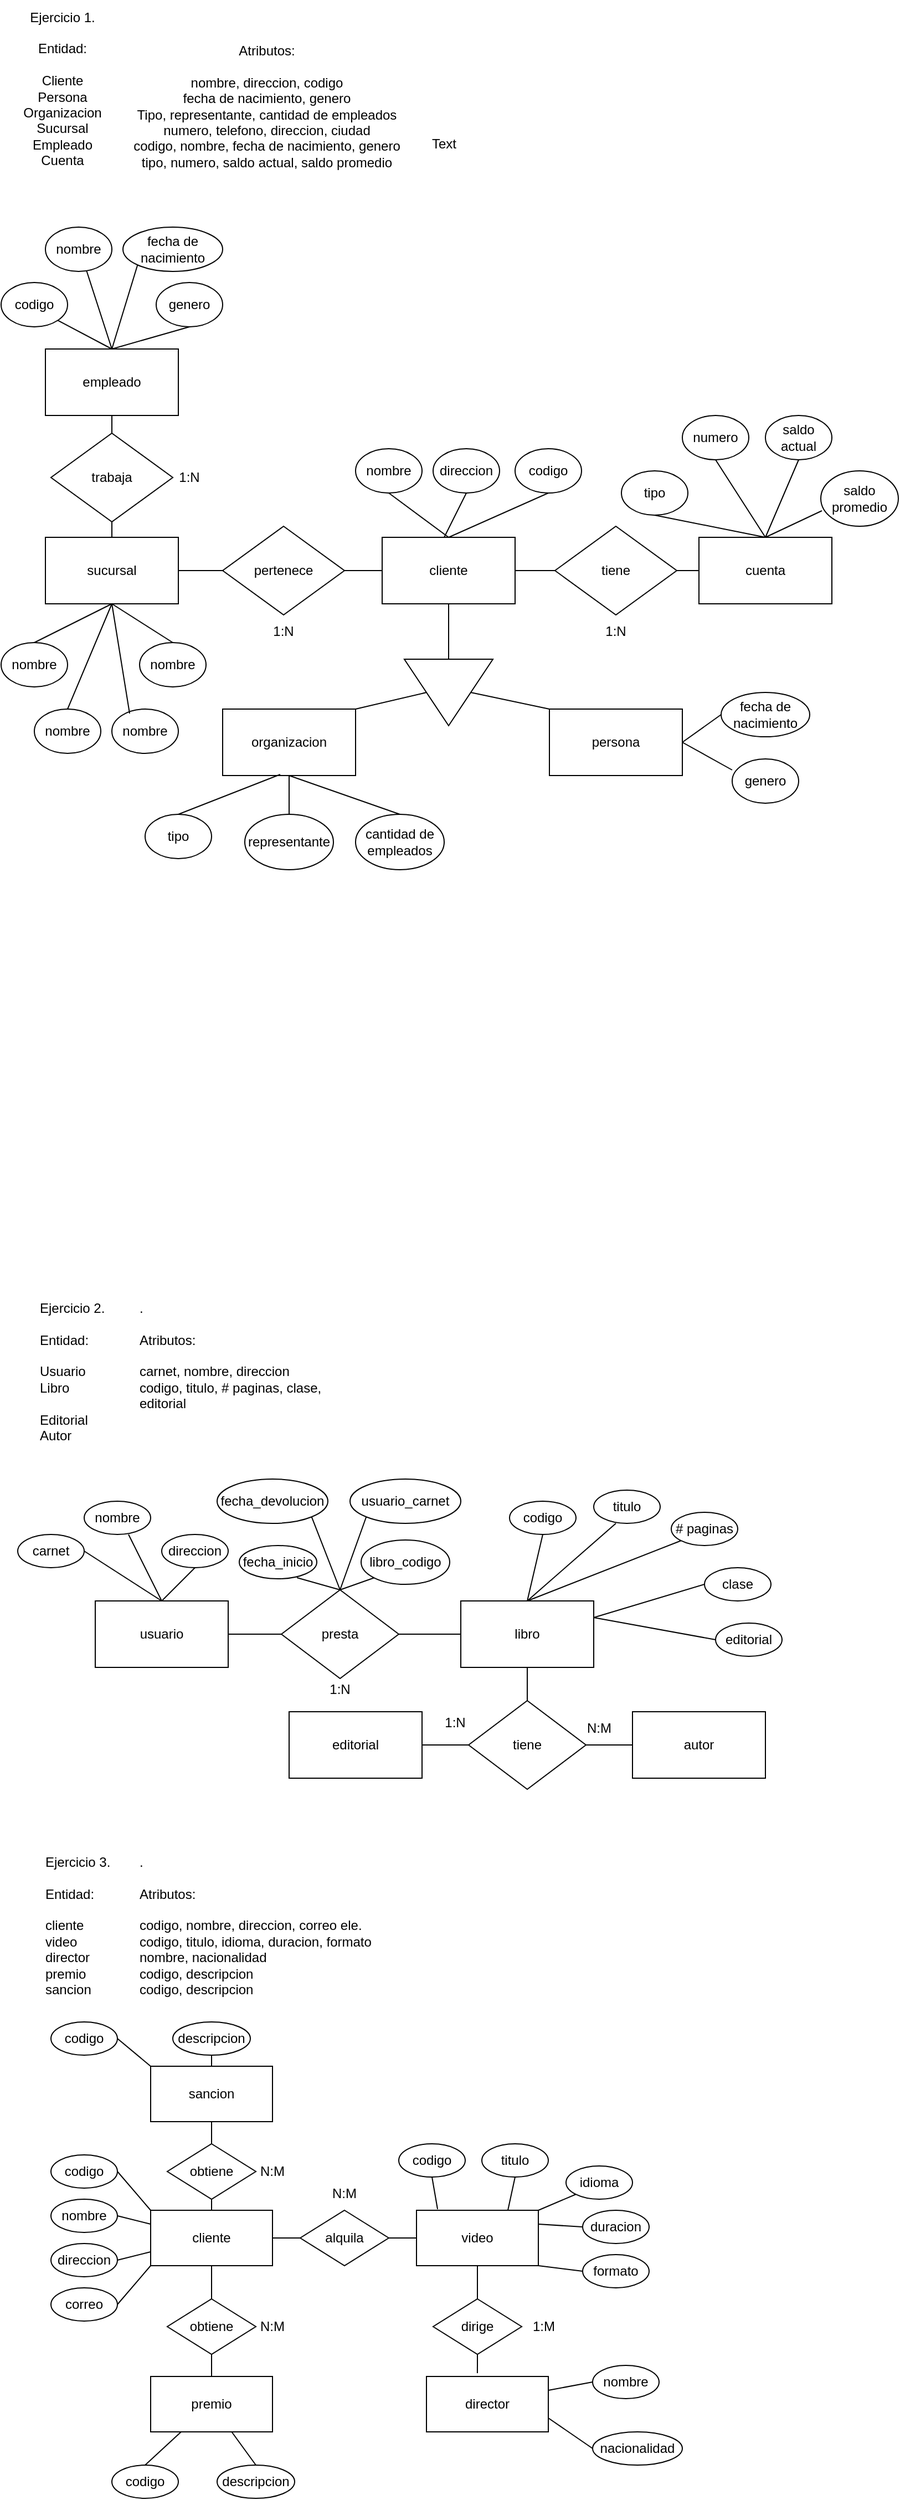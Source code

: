 <mxfile version="21.1.2" type="device">
  <diagram name="Página-1" id="ybtAbWXDy3el6Lk9Hd4u">
    <mxGraphModel dx="1434" dy="834" grid="1" gridSize="10" guides="1" tooltips="1" connect="1" arrows="1" fold="1" page="1" pageScale="1" pageWidth="827" pageHeight="1169" math="0" shadow="0">
      <root>
        <mxCell id="0" />
        <mxCell id="1" parent="0" />
        <mxCell id="0A3lsdpq9jtskfbA3jTb-1" value="Ejercicio 1.&lt;br&gt;&lt;br&gt;Entidad:&lt;br&gt;&lt;br&gt;Cliente&lt;br&gt;Persona&lt;br&gt;Organizacion&lt;br&gt;Sucursal&lt;br&gt;Empleado&lt;br&gt;Cuenta" style="text;html=1;align=center;verticalAlign=middle;resizable=0;points=[];autosize=1;strokeColor=none;fillColor=none;" vertex="1" parent="1">
          <mxGeometry x="20" y="65" width="90" height="160" as="geometry" />
        </mxCell>
        <mxCell id="0A3lsdpq9jtskfbA3jTb-2" value="Atributos:&lt;br&gt;&lt;br&gt;nombre, direccion, codigo&lt;br&gt;fecha de nacimiento, genero&lt;br&gt;Tipo, representante, cantidad de empleados&lt;br&gt;numero, telefono, direccion, ciudad&lt;br&gt;codigo, nombre, fecha de nacimiento, genero&lt;br&gt;tipo, numero, saldo actual, saldo promedio" style="text;html=1;strokeColor=none;fillColor=none;align=center;verticalAlign=middle;whiteSpace=wrap;rounded=0;" vertex="1" parent="1">
          <mxGeometry x="120" y="126" width="260" height="70" as="geometry" />
        </mxCell>
        <mxCell id="0A3lsdpq9jtskfbA3jTb-3" value="cliente" style="rounded=0;whiteSpace=wrap;html=1;" vertex="1" parent="1">
          <mxGeometry x="354" y="550" width="120" height="60" as="geometry" />
        </mxCell>
        <mxCell id="0A3lsdpq9jtskfbA3jTb-4" value="sucursal" style="rounded=0;whiteSpace=wrap;html=1;" vertex="1" parent="1">
          <mxGeometry x="50" y="550" width="120" height="60" as="geometry" />
        </mxCell>
        <mxCell id="0A3lsdpq9jtskfbA3jTb-5" value="cuenta" style="rounded=0;whiteSpace=wrap;html=1;" vertex="1" parent="1">
          <mxGeometry x="640" y="550" width="120" height="60" as="geometry" />
        </mxCell>
        <mxCell id="0A3lsdpq9jtskfbA3jTb-6" value="organizacion" style="rounded=0;whiteSpace=wrap;html=1;" vertex="1" parent="1">
          <mxGeometry x="210" y="705" width="120" height="60" as="geometry" />
        </mxCell>
        <mxCell id="0A3lsdpq9jtskfbA3jTb-7" value="persona" style="rounded=0;whiteSpace=wrap;html=1;" vertex="1" parent="1">
          <mxGeometry x="505" y="705" width="120" height="60" as="geometry" />
        </mxCell>
        <mxCell id="0A3lsdpq9jtskfbA3jTb-8" value="empleado" style="rounded=0;whiteSpace=wrap;html=1;" vertex="1" parent="1">
          <mxGeometry x="50" y="380" width="120" height="60" as="geometry" />
        </mxCell>
        <mxCell id="0A3lsdpq9jtskfbA3jTb-9" value="pertenece" style="rhombus;whiteSpace=wrap;html=1;" vertex="1" parent="1">
          <mxGeometry x="210" y="540" width="110" height="80" as="geometry" />
        </mxCell>
        <mxCell id="0A3lsdpq9jtskfbA3jTb-10" value="tiene" style="rhombus;whiteSpace=wrap;html=1;" vertex="1" parent="1">
          <mxGeometry x="510" y="540" width="110" height="80" as="geometry" />
        </mxCell>
        <mxCell id="0A3lsdpq9jtskfbA3jTb-11" value="trabaja" style="rhombus;whiteSpace=wrap;html=1;" vertex="1" parent="1">
          <mxGeometry x="55" y="456" width="110" height="80" as="geometry" />
        </mxCell>
        <mxCell id="0A3lsdpq9jtskfbA3jTb-13" value="nombre" style="ellipse;whiteSpace=wrap;html=1;" vertex="1" parent="1">
          <mxGeometry x="330" y="470" width="60" height="40" as="geometry" />
        </mxCell>
        <mxCell id="0A3lsdpq9jtskfbA3jTb-14" value="direccion" style="ellipse;whiteSpace=wrap;html=1;" vertex="1" parent="1">
          <mxGeometry x="400" y="470" width="60" height="40" as="geometry" />
        </mxCell>
        <mxCell id="0A3lsdpq9jtskfbA3jTb-15" value="codigo" style="ellipse;whiteSpace=wrap;html=1;" vertex="1" parent="1">
          <mxGeometry x="474" y="470" width="60" height="40" as="geometry" />
        </mxCell>
        <mxCell id="0A3lsdpq9jtskfbA3jTb-17" value="" style="endArrow=none;html=1;rounded=0;exitX=0.5;exitY=0;exitDx=0;exitDy=0;entryX=0.5;entryY=1;entryDx=0;entryDy=0;" edge="1" parent="1" source="0A3lsdpq9jtskfbA3jTb-3" target="0A3lsdpq9jtskfbA3jTb-13">
          <mxGeometry width="50" height="50" relative="1" as="geometry">
            <mxPoint x="390" y="470" as="sourcePoint" />
            <mxPoint x="440" y="420" as="targetPoint" />
          </mxGeometry>
        </mxCell>
        <mxCell id="0A3lsdpq9jtskfbA3jTb-18" value="" style="endArrow=none;html=1;rounded=0;entryX=0.5;entryY=1;entryDx=0;entryDy=0;" edge="1" parent="1" target="0A3lsdpq9jtskfbA3jTb-14">
          <mxGeometry width="50" height="50" relative="1" as="geometry">
            <mxPoint x="410" y="550" as="sourcePoint" />
            <mxPoint x="370" y="520" as="targetPoint" />
          </mxGeometry>
        </mxCell>
        <mxCell id="0A3lsdpq9jtskfbA3jTb-19" value="" style="endArrow=none;html=1;rounded=0;exitX=0.5;exitY=0;exitDx=0;exitDy=0;entryX=0.5;entryY=1;entryDx=0;entryDy=0;" edge="1" parent="1" source="0A3lsdpq9jtskfbA3jTb-3" target="0A3lsdpq9jtskfbA3jTb-15">
          <mxGeometry width="50" height="50" relative="1" as="geometry">
            <mxPoint x="434" y="570" as="sourcePoint" />
            <mxPoint x="380" y="530" as="targetPoint" />
          </mxGeometry>
        </mxCell>
        <mxCell id="0A3lsdpq9jtskfbA3jTb-20" value="fecha de nacimiento" style="ellipse;whiteSpace=wrap;html=1;" vertex="1" parent="1">
          <mxGeometry x="660" y="690" width="80" height="40" as="geometry" />
        </mxCell>
        <mxCell id="0A3lsdpq9jtskfbA3jTb-21" value="genero" style="ellipse;whiteSpace=wrap;html=1;" vertex="1" parent="1">
          <mxGeometry x="670" y="750" width="60" height="40" as="geometry" />
        </mxCell>
        <mxCell id="0A3lsdpq9jtskfbA3jTb-22" value="" style="endArrow=none;html=1;rounded=0;exitX=1;exitY=0.5;exitDx=0;exitDy=0;entryX=0;entryY=0.5;entryDx=0;entryDy=0;" edge="1" parent="1" source="0A3lsdpq9jtskfbA3jTb-7" target="0A3lsdpq9jtskfbA3jTb-20">
          <mxGeometry width="50" height="50" relative="1" as="geometry">
            <mxPoint x="424" y="560" as="sourcePoint" />
            <mxPoint x="514" y="520" as="targetPoint" />
          </mxGeometry>
        </mxCell>
        <mxCell id="0A3lsdpq9jtskfbA3jTb-23" value="" style="endArrow=none;html=1;rounded=0;exitX=0;exitY=0.25;exitDx=0;exitDy=0;entryX=1;entryY=0.5;entryDx=0;entryDy=0;exitPerimeter=0;" edge="1" parent="1" source="0A3lsdpq9jtskfbA3jTb-21" target="0A3lsdpq9jtskfbA3jTb-7">
          <mxGeometry width="50" height="50" relative="1" as="geometry">
            <mxPoint x="434" y="570" as="sourcePoint" />
            <mxPoint x="524" y="530" as="targetPoint" />
          </mxGeometry>
        </mxCell>
        <mxCell id="0A3lsdpq9jtskfbA3jTb-24" value="tipo" style="ellipse;whiteSpace=wrap;html=1;" vertex="1" parent="1">
          <mxGeometry x="140" y="800" width="60" height="40" as="geometry" />
        </mxCell>
        <mxCell id="0A3lsdpq9jtskfbA3jTb-25" value="cantidad de empleados" style="ellipse;whiteSpace=wrap;html=1;" vertex="1" parent="1">
          <mxGeometry x="330" y="800" width="80" height="50" as="geometry" />
        </mxCell>
        <mxCell id="0A3lsdpq9jtskfbA3jTb-26" value="representante" style="ellipse;whiteSpace=wrap;html=1;" vertex="1" parent="1">
          <mxGeometry x="230" y="800" width="80" height="50" as="geometry" />
        </mxCell>
        <mxCell id="0A3lsdpq9jtskfbA3jTb-27" value="" style="endArrow=none;html=1;rounded=0;exitX=0.433;exitY=0.983;exitDx=0;exitDy=0;entryX=0.5;entryY=0;entryDx=0;entryDy=0;exitPerimeter=0;" edge="1" parent="1" source="0A3lsdpq9jtskfbA3jTb-6" target="0A3lsdpq9jtskfbA3jTb-24">
          <mxGeometry width="50" height="50" relative="1" as="geometry">
            <mxPoint x="424" y="560" as="sourcePoint" />
            <mxPoint x="370" y="520" as="targetPoint" />
          </mxGeometry>
        </mxCell>
        <mxCell id="0A3lsdpq9jtskfbA3jTb-28" value="" style="endArrow=none;html=1;rounded=0;exitX=0.5;exitY=1;exitDx=0;exitDy=0;entryX=0.5;entryY=0;entryDx=0;entryDy=0;" edge="1" parent="1" source="0A3lsdpq9jtskfbA3jTb-6" target="0A3lsdpq9jtskfbA3jTb-26">
          <mxGeometry width="50" height="50" relative="1" as="geometry">
            <mxPoint x="434" y="570" as="sourcePoint" />
            <mxPoint x="380" y="530" as="targetPoint" />
          </mxGeometry>
        </mxCell>
        <mxCell id="0A3lsdpq9jtskfbA3jTb-29" value="" style="endArrow=none;html=1;rounded=0;exitX=0.5;exitY=0;exitDx=0;exitDy=0;entryX=0.5;entryY=1;entryDx=0;entryDy=0;" edge="1" parent="1" source="0A3lsdpq9jtskfbA3jTb-25" target="0A3lsdpq9jtskfbA3jTb-6">
          <mxGeometry width="50" height="50" relative="1" as="geometry">
            <mxPoint x="444" y="580" as="sourcePoint" />
            <mxPoint x="390" y="540" as="targetPoint" />
          </mxGeometry>
        </mxCell>
        <mxCell id="0A3lsdpq9jtskfbA3jTb-30" value="numero" style="ellipse;whiteSpace=wrap;html=1;" vertex="1" parent="1">
          <mxGeometry x="625" y="440" width="60" height="40" as="geometry" />
        </mxCell>
        <mxCell id="0A3lsdpq9jtskfbA3jTb-31" value="tipo" style="ellipse;whiteSpace=wrap;html=1;" vertex="1" parent="1">
          <mxGeometry x="570" y="490" width="60" height="40" as="geometry" />
        </mxCell>
        <mxCell id="0A3lsdpq9jtskfbA3jTb-32" value="saldo actual" style="ellipse;whiteSpace=wrap;html=1;" vertex="1" parent="1">
          <mxGeometry x="700" y="440" width="60" height="40" as="geometry" />
        </mxCell>
        <mxCell id="0A3lsdpq9jtskfbA3jTb-33" value="saldo promedio" style="ellipse;whiteSpace=wrap;html=1;" vertex="1" parent="1">
          <mxGeometry x="750" y="490" width="70" height="50" as="geometry" />
        </mxCell>
        <mxCell id="0A3lsdpq9jtskfbA3jTb-34" value="" style="endArrow=none;html=1;rounded=0;exitX=0.5;exitY=0;exitDx=0;exitDy=0;entryX=0.5;entryY=1;entryDx=0;entryDy=0;" edge="1" parent="1" source="0A3lsdpq9jtskfbA3jTb-5" target="0A3lsdpq9jtskfbA3jTb-31">
          <mxGeometry width="50" height="50" relative="1" as="geometry">
            <mxPoint x="424" y="560" as="sourcePoint" />
            <mxPoint x="514" y="520" as="targetPoint" />
          </mxGeometry>
        </mxCell>
        <mxCell id="0A3lsdpq9jtskfbA3jTb-35" value="" style="endArrow=none;html=1;rounded=0;entryX=0.5;entryY=1;entryDx=0;entryDy=0;" edge="1" parent="1" target="0A3lsdpq9jtskfbA3jTb-30">
          <mxGeometry width="50" height="50" relative="1" as="geometry">
            <mxPoint x="700" y="550" as="sourcePoint" />
            <mxPoint x="524" y="530" as="targetPoint" />
          </mxGeometry>
        </mxCell>
        <mxCell id="0A3lsdpq9jtskfbA3jTb-36" value="" style="endArrow=none;html=1;rounded=0;exitX=0.5;exitY=0;exitDx=0;exitDy=0;entryX=0.5;entryY=1;entryDx=0;entryDy=0;" edge="1" parent="1" source="0A3lsdpq9jtskfbA3jTb-5" target="0A3lsdpq9jtskfbA3jTb-32">
          <mxGeometry width="50" height="50" relative="1" as="geometry">
            <mxPoint x="444" y="580" as="sourcePoint" />
            <mxPoint x="534" y="540" as="targetPoint" />
          </mxGeometry>
        </mxCell>
        <mxCell id="0A3lsdpq9jtskfbA3jTb-37" value="" style="endArrow=none;html=1;rounded=0;exitX=0.5;exitY=0;exitDx=0;exitDy=0;entryX=0.014;entryY=0.72;entryDx=0;entryDy=0;entryPerimeter=0;" edge="1" parent="1" source="0A3lsdpq9jtskfbA3jTb-5" target="0A3lsdpq9jtskfbA3jTb-33">
          <mxGeometry width="50" height="50" relative="1" as="geometry">
            <mxPoint x="454" y="590" as="sourcePoint" />
            <mxPoint x="544" y="550" as="targetPoint" />
          </mxGeometry>
        </mxCell>
        <mxCell id="0A3lsdpq9jtskfbA3jTb-38" value="" style="endArrow=none;html=1;rounded=0;exitX=0.5;exitY=0;exitDx=0;exitDy=0;entryX=1;entryY=1;entryDx=0;entryDy=0;" edge="1" parent="1" source="0A3lsdpq9jtskfbA3jTb-8" target="0A3lsdpq9jtskfbA3jTb-46">
          <mxGeometry width="50" height="50" relative="1" as="geometry">
            <mxPoint x="464" y="600" as="sourcePoint" />
            <mxPoint x="554" y="560" as="targetPoint" />
          </mxGeometry>
        </mxCell>
        <mxCell id="0A3lsdpq9jtskfbA3jTb-39" value="" style="endArrow=none;html=1;rounded=0;exitX=0.5;exitY=0;exitDx=0;exitDy=0;entryX=0.617;entryY=0.975;entryDx=0;entryDy=0;entryPerimeter=0;" edge="1" parent="1" source="0A3lsdpq9jtskfbA3jTb-8" target="0A3lsdpq9jtskfbA3jTb-44">
          <mxGeometry width="50" height="50" relative="1" as="geometry">
            <mxPoint x="474" y="610" as="sourcePoint" />
            <mxPoint x="564" y="570" as="targetPoint" />
          </mxGeometry>
        </mxCell>
        <mxCell id="0A3lsdpq9jtskfbA3jTb-40" value="" style="endArrow=none;html=1;rounded=0;exitX=0.5;exitY=0;exitDx=0;exitDy=0;entryX=0;entryY=1;entryDx=0;entryDy=0;" edge="1" parent="1" source="0A3lsdpq9jtskfbA3jTb-8" target="0A3lsdpq9jtskfbA3jTb-43">
          <mxGeometry width="50" height="50" relative="1" as="geometry">
            <mxPoint x="484" y="620" as="sourcePoint" />
            <mxPoint x="574" y="580" as="targetPoint" />
          </mxGeometry>
        </mxCell>
        <mxCell id="0A3lsdpq9jtskfbA3jTb-41" value="" style="endArrow=none;html=1;rounded=0;exitX=0.5;exitY=0;exitDx=0;exitDy=0;entryX=0.5;entryY=1;entryDx=0;entryDy=0;" edge="1" parent="1" source="0A3lsdpq9jtskfbA3jTb-8" target="0A3lsdpq9jtskfbA3jTb-45">
          <mxGeometry width="50" height="50" relative="1" as="geometry">
            <mxPoint x="494" y="630" as="sourcePoint" />
            <mxPoint x="584" y="590" as="targetPoint" />
          </mxGeometry>
        </mxCell>
        <mxCell id="0A3lsdpq9jtskfbA3jTb-43" value="fecha de nacimiento" style="ellipse;whiteSpace=wrap;html=1;" vertex="1" parent="1">
          <mxGeometry x="120" y="270" width="90" height="40" as="geometry" />
        </mxCell>
        <mxCell id="0A3lsdpq9jtskfbA3jTb-44" value="nombre" style="ellipse;whiteSpace=wrap;html=1;" vertex="1" parent="1">
          <mxGeometry x="50" y="270" width="60" height="40" as="geometry" />
        </mxCell>
        <mxCell id="0A3lsdpq9jtskfbA3jTb-45" value="genero" style="ellipse;whiteSpace=wrap;html=1;" vertex="1" parent="1">
          <mxGeometry x="150" y="320" width="60" height="40" as="geometry" />
        </mxCell>
        <mxCell id="0A3lsdpq9jtskfbA3jTb-46" value="codigo" style="ellipse;whiteSpace=wrap;html=1;" vertex="1" parent="1">
          <mxGeometry x="10" y="320" width="60" height="40" as="geometry" />
        </mxCell>
        <mxCell id="0A3lsdpq9jtskfbA3jTb-47" value="nombre" style="ellipse;whiteSpace=wrap;html=1;" vertex="1" parent="1">
          <mxGeometry x="110" y="705" width="60" height="40" as="geometry" />
        </mxCell>
        <mxCell id="0A3lsdpq9jtskfbA3jTb-48" value="nombre" style="ellipse;whiteSpace=wrap;html=1;" vertex="1" parent="1">
          <mxGeometry x="40" y="705" width="60" height="40" as="geometry" />
        </mxCell>
        <mxCell id="0A3lsdpq9jtskfbA3jTb-49" value="nombre" style="ellipse;whiteSpace=wrap;html=1;" vertex="1" parent="1">
          <mxGeometry x="135" y="645" width="60" height="40" as="geometry" />
        </mxCell>
        <mxCell id="0A3lsdpq9jtskfbA3jTb-50" value="nombre" style="ellipse;whiteSpace=wrap;html=1;" vertex="1" parent="1">
          <mxGeometry x="10" y="645" width="60" height="40" as="geometry" />
        </mxCell>
        <mxCell id="0A3lsdpq9jtskfbA3jTb-51" value="" style="endArrow=none;html=1;rounded=0;exitX=0.5;exitY=1;exitDx=0;exitDy=0;entryX=0.5;entryY=0;entryDx=0;entryDy=0;" edge="1" parent="1" source="0A3lsdpq9jtskfbA3jTb-8" target="0A3lsdpq9jtskfbA3jTb-11">
          <mxGeometry width="50" height="50" relative="1" as="geometry">
            <mxPoint x="424" y="560" as="sourcePoint" />
            <mxPoint x="370" y="520" as="targetPoint" />
          </mxGeometry>
        </mxCell>
        <mxCell id="0A3lsdpq9jtskfbA3jTb-52" value="" style="endArrow=none;html=1;rounded=0;exitX=0.5;exitY=0;exitDx=0;exitDy=0;entryX=0.5;entryY=1;entryDx=0;entryDy=0;" edge="1" parent="1" source="0A3lsdpq9jtskfbA3jTb-4" target="0A3lsdpq9jtskfbA3jTb-11">
          <mxGeometry width="50" height="50" relative="1" as="geometry">
            <mxPoint x="434" y="570" as="sourcePoint" />
            <mxPoint x="380" y="530" as="targetPoint" />
          </mxGeometry>
        </mxCell>
        <mxCell id="0A3lsdpq9jtskfbA3jTb-53" value="" style="endArrow=none;html=1;rounded=0;exitX=0;exitY=0.5;exitDx=0;exitDy=0;entryX=1;entryY=0.5;entryDx=0;entryDy=0;" edge="1" parent="1" source="0A3lsdpq9jtskfbA3jTb-9" target="0A3lsdpq9jtskfbA3jTb-4">
          <mxGeometry width="50" height="50" relative="1" as="geometry">
            <mxPoint x="444" y="580" as="sourcePoint" />
            <mxPoint x="390" y="540" as="targetPoint" />
          </mxGeometry>
        </mxCell>
        <mxCell id="0A3lsdpq9jtskfbA3jTb-54" value="" style="endArrow=none;html=1;rounded=0;exitX=0;exitY=0.5;exitDx=0;exitDy=0;entryX=1;entryY=0.5;entryDx=0;entryDy=0;" edge="1" parent="1" source="0A3lsdpq9jtskfbA3jTb-3" target="0A3lsdpq9jtskfbA3jTb-9">
          <mxGeometry width="50" height="50" relative="1" as="geometry">
            <mxPoint x="454" y="590" as="sourcePoint" />
            <mxPoint x="400" y="550" as="targetPoint" />
          </mxGeometry>
        </mxCell>
        <mxCell id="0A3lsdpq9jtskfbA3jTb-55" value="" style="endArrow=none;html=1;rounded=0;exitX=0;exitY=0.5;exitDx=0;exitDy=0;entryX=1;entryY=0.5;entryDx=0;entryDy=0;" edge="1" parent="1" source="0A3lsdpq9jtskfbA3jTb-10" target="0A3lsdpq9jtskfbA3jTb-3">
          <mxGeometry width="50" height="50" relative="1" as="geometry">
            <mxPoint x="464" y="600" as="sourcePoint" />
            <mxPoint x="410" y="560" as="targetPoint" />
          </mxGeometry>
        </mxCell>
        <mxCell id="0A3lsdpq9jtskfbA3jTb-56" value="" style="endArrow=none;html=1;rounded=0;exitX=1;exitY=0.5;exitDx=0;exitDy=0;entryX=0;entryY=0.5;entryDx=0;entryDy=0;" edge="1" parent="1" source="0A3lsdpq9jtskfbA3jTb-10" target="0A3lsdpq9jtskfbA3jTb-5">
          <mxGeometry width="50" height="50" relative="1" as="geometry">
            <mxPoint x="474" y="610" as="sourcePoint" />
            <mxPoint x="420" y="570" as="targetPoint" />
          </mxGeometry>
        </mxCell>
        <mxCell id="0A3lsdpq9jtskfbA3jTb-57" value="" style="endArrow=none;html=1;rounded=0;exitX=0.5;exitY=1;exitDx=0;exitDy=0;entryX=0.5;entryY=0;entryDx=0;entryDy=0;" edge="1" parent="1" source="0A3lsdpq9jtskfbA3jTb-4" target="0A3lsdpq9jtskfbA3jTb-50">
          <mxGeometry width="50" height="50" relative="1" as="geometry">
            <mxPoint x="484" y="620" as="sourcePoint" />
            <mxPoint x="430" y="580" as="targetPoint" />
          </mxGeometry>
        </mxCell>
        <mxCell id="0A3lsdpq9jtskfbA3jTb-58" value="" style="endArrow=none;html=1;rounded=0;exitX=0.5;exitY=0;exitDx=0;exitDy=0;entryX=0.5;entryY=1;entryDx=0;entryDy=0;" edge="1" parent="1" source="0A3lsdpq9jtskfbA3jTb-48" target="0A3lsdpq9jtskfbA3jTb-4">
          <mxGeometry width="50" height="50" relative="1" as="geometry">
            <mxPoint x="494" y="630" as="sourcePoint" />
            <mxPoint x="440" y="590" as="targetPoint" />
          </mxGeometry>
        </mxCell>
        <mxCell id="0A3lsdpq9jtskfbA3jTb-59" value="" style="endArrow=none;html=1;rounded=0;exitX=0.267;exitY=0.1;exitDx=0;exitDy=0;entryX=0.5;entryY=1;entryDx=0;entryDy=0;exitPerimeter=0;" edge="1" parent="1" source="0A3lsdpq9jtskfbA3jTb-47" target="0A3lsdpq9jtskfbA3jTb-4">
          <mxGeometry width="50" height="50" relative="1" as="geometry">
            <mxPoint x="504" y="640" as="sourcePoint" />
            <mxPoint x="450" y="600" as="targetPoint" />
          </mxGeometry>
        </mxCell>
        <mxCell id="0A3lsdpq9jtskfbA3jTb-60" value="" style="endArrow=none;html=1;rounded=0;exitX=0.5;exitY=0;exitDx=0;exitDy=0;" edge="1" parent="1" source="0A3lsdpq9jtskfbA3jTb-49">
          <mxGeometry width="50" height="50" relative="1" as="geometry">
            <mxPoint x="514" y="650" as="sourcePoint" />
            <mxPoint x="110" y="610" as="targetPoint" />
          </mxGeometry>
        </mxCell>
        <mxCell id="0A3lsdpq9jtskfbA3jTb-62" value="" style="triangle;whiteSpace=wrap;html=1;direction=south;" vertex="1" parent="1">
          <mxGeometry x="374" y="660" width="80" height="60" as="geometry" />
        </mxCell>
        <mxCell id="0A3lsdpq9jtskfbA3jTb-63" value="" style="endArrow=none;html=1;rounded=0;exitX=0;exitY=0.5;exitDx=0;exitDy=0;entryX=0.5;entryY=1;entryDx=0;entryDy=0;" edge="1" parent="1" source="0A3lsdpq9jtskfbA3jTb-62" target="0A3lsdpq9jtskfbA3jTb-3">
          <mxGeometry width="50" height="50" relative="1" as="geometry">
            <mxPoint x="424" y="560" as="sourcePoint" />
            <mxPoint x="370" y="520" as="targetPoint" />
          </mxGeometry>
        </mxCell>
        <mxCell id="0A3lsdpq9jtskfbA3jTb-64" value="" style="endArrow=none;html=1;rounded=0;exitX=0.5;exitY=1;exitDx=0;exitDy=0;entryX=1;entryY=0;entryDx=0;entryDy=0;" edge="1" parent="1" source="0A3lsdpq9jtskfbA3jTb-62" target="0A3lsdpq9jtskfbA3jTb-6">
          <mxGeometry width="50" height="50" relative="1" as="geometry">
            <mxPoint x="434" y="570" as="sourcePoint" />
            <mxPoint x="380" y="530" as="targetPoint" />
          </mxGeometry>
        </mxCell>
        <mxCell id="0A3lsdpq9jtskfbA3jTb-65" value="" style="endArrow=none;html=1;rounded=0;exitX=0;exitY=0;exitDx=0;exitDy=0;entryX=0.5;entryY=0;entryDx=0;entryDy=0;" edge="1" parent="1" source="0A3lsdpq9jtskfbA3jTb-7" target="0A3lsdpq9jtskfbA3jTb-62">
          <mxGeometry width="50" height="50" relative="1" as="geometry">
            <mxPoint x="444" y="580" as="sourcePoint" />
            <mxPoint x="390" y="540" as="targetPoint" />
          </mxGeometry>
        </mxCell>
        <mxCell id="0A3lsdpq9jtskfbA3jTb-67" value="1:N" style="text;html=1;strokeColor=none;fillColor=none;align=center;verticalAlign=middle;whiteSpace=wrap;rounded=0;" vertex="1" parent="1">
          <mxGeometry x="535" y="620" width="60" height="30" as="geometry" />
        </mxCell>
        <mxCell id="0A3lsdpq9jtskfbA3jTb-69" value="1:N" style="text;html=1;strokeColor=none;fillColor=none;align=center;verticalAlign=middle;whiteSpace=wrap;rounded=0;" vertex="1" parent="1">
          <mxGeometry x="235" y="620" width="60" height="30" as="geometry" />
        </mxCell>
        <mxCell id="0A3lsdpq9jtskfbA3jTb-70" value="1:N" style="text;html=1;strokeColor=none;fillColor=none;align=center;verticalAlign=middle;whiteSpace=wrap;rounded=0;" vertex="1" parent="1">
          <mxGeometry x="150" y="481" width="60" height="30" as="geometry" />
        </mxCell>
        <mxCell id="0A3lsdpq9jtskfbA3jTb-71" value="Text" style="text;html=1;strokeColor=none;fillColor=none;align=center;verticalAlign=middle;whiteSpace=wrap;rounded=0;" vertex="1" parent="1">
          <mxGeometry x="380" y="180" width="60" height="30" as="geometry" />
        </mxCell>
        <mxCell id="0A3lsdpq9jtskfbA3jTb-72" value="&lt;br&gt;&lt;br&gt;Ejercicio 2.&lt;br&gt;&lt;br&gt;Entidad:&lt;br&gt;&lt;br&gt;Usuario&lt;br&gt;Libro&lt;br&gt;&lt;br&gt;Editorial&lt;br&gt;Autor" style="text;html=1;strokeColor=none;fillColor=none;spacing=5;spacingTop=-20;whiteSpace=wrap;overflow=hidden;rounded=0;" vertex="1" parent="1">
          <mxGeometry x="40" y="1220" width="190" height="160" as="geometry" />
        </mxCell>
        <mxCell id="0A3lsdpq9jtskfbA3jTb-73" value="&lt;br&gt;&lt;br&gt;.&lt;br&gt;&lt;br&gt;Atributos:&lt;br&gt;&lt;br&gt;carnet, nombre, direccion&lt;br&gt;codigo, titulo, # paginas, clase, editorial" style="text;html=1;strokeColor=none;fillColor=none;spacing=5;spacingTop=-20;whiteSpace=wrap;overflow=hidden;rounded=0;" vertex="1" parent="1">
          <mxGeometry x="130" y="1220" width="190" height="120" as="geometry" />
        </mxCell>
        <mxCell id="0A3lsdpq9jtskfbA3jTb-74" value="usuario" style="rounded=0;whiteSpace=wrap;html=1;" vertex="1" parent="1">
          <mxGeometry x="95" y="1510" width="120" height="60" as="geometry" />
        </mxCell>
        <mxCell id="0A3lsdpq9jtskfbA3jTb-75" value="libro" style="rounded=0;whiteSpace=wrap;html=1;" vertex="1" parent="1">
          <mxGeometry x="425" y="1510" width="120" height="60" as="geometry" />
        </mxCell>
        <mxCell id="0A3lsdpq9jtskfbA3jTb-76" value="presta" style="rhombus;whiteSpace=wrap;html=1;" vertex="1" parent="1">
          <mxGeometry x="263" y="1500" width="106" height="80" as="geometry" />
        </mxCell>
        <mxCell id="0A3lsdpq9jtskfbA3jTb-77" value="carnet" style="ellipse;whiteSpace=wrap;html=1;" vertex="1" parent="1">
          <mxGeometry x="25" y="1450" width="60" height="30" as="geometry" />
        </mxCell>
        <mxCell id="0A3lsdpq9jtskfbA3jTb-78" value="nombre" style="ellipse;whiteSpace=wrap;html=1;" vertex="1" parent="1">
          <mxGeometry x="85" y="1420" width="60" height="30" as="geometry" />
        </mxCell>
        <mxCell id="0A3lsdpq9jtskfbA3jTb-79" value="direccion" style="ellipse;whiteSpace=wrap;html=1;" vertex="1" parent="1">
          <mxGeometry x="155" y="1450" width="60" height="30" as="geometry" />
        </mxCell>
        <mxCell id="0A3lsdpq9jtskfbA3jTb-80" value="codigo" style="ellipse;whiteSpace=wrap;html=1;" vertex="1" parent="1">
          <mxGeometry x="469" y="1420" width="60" height="30" as="geometry" />
        </mxCell>
        <mxCell id="0A3lsdpq9jtskfbA3jTb-81" value="editorial" style="ellipse;whiteSpace=wrap;html=1;" vertex="1" parent="1">
          <mxGeometry x="655" y="1530" width="60" height="30" as="geometry" />
        </mxCell>
        <mxCell id="0A3lsdpq9jtskfbA3jTb-82" value="clase" style="ellipse;whiteSpace=wrap;html=1;" vertex="1" parent="1">
          <mxGeometry x="645" y="1480" width="60" height="30" as="geometry" />
        </mxCell>
        <mxCell id="0A3lsdpq9jtskfbA3jTb-83" value="# paginas" style="ellipse;whiteSpace=wrap;html=1;" vertex="1" parent="1">
          <mxGeometry x="615" y="1430" width="60" height="30" as="geometry" />
        </mxCell>
        <mxCell id="0A3lsdpq9jtskfbA3jTb-84" value="titulo" style="ellipse;whiteSpace=wrap;html=1;" vertex="1" parent="1">
          <mxGeometry x="545" y="1410" width="60" height="30" as="geometry" />
        </mxCell>
        <mxCell id="0A3lsdpq9jtskfbA3jTb-85" value="" style="endArrow=none;html=1;rounded=0;exitX=0.5;exitY=0;exitDx=0;exitDy=0;entryX=1;entryY=0.5;entryDx=0;entryDy=0;" edge="1" parent="1" source="0A3lsdpq9jtskfbA3jTb-74" target="0A3lsdpq9jtskfbA3jTb-77">
          <mxGeometry width="50" height="50" relative="1" as="geometry">
            <mxPoint x="385" y="1440" as="sourcePoint" />
            <mxPoint x="435" y="1390" as="targetPoint" />
          </mxGeometry>
        </mxCell>
        <mxCell id="0A3lsdpq9jtskfbA3jTb-87" value="" style="endArrow=none;html=1;rounded=0;entryX=0.667;entryY=1;entryDx=0;entryDy=0;entryPerimeter=0;" edge="1" parent="1" target="0A3lsdpq9jtskfbA3jTb-78">
          <mxGeometry width="50" height="50" relative="1" as="geometry">
            <mxPoint x="155" y="1510" as="sourcePoint" />
            <mxPoint x="95" y="1475" as="targetPoint" />
          </mxGeometry>
        </mxCell>
        <mxCell id="0A3lsdpq9jtskfbA3jTb-88" value="" style="endArrow=none;html=1;rounded=0;exitX=0.5;exitY=0;exitDx=0;exitDy=0;entryX=0.5;entryY=1;entryDx=0;entryDy=0;" edge="1" parent="1" source="0A3lsdpq9jtskfbA3jTb-74" target="0A3lsdpq9jtskfbA3jTb-79">
          <mxGeometry width="50" height="50" relative="1" as="geometry">
            <mxPoint x="175" y="1530" as="sourcePoint" />
            <mxPoint x="105" y="1485" as="targetPoint" />
          </mxGeometry>
        </mxCell>
        <mxCell id="0A3lsdpq9jtskfbA3jTb-89" value="" style="endArrow=none;html=1;rounded=0;exitX=0;exitY=0.5;exitDx=0;exitDy=0;entryX=1;entryY=0.25;entryDx=0;entryDy=0;" edge="1" parent="1" source="0A3lsdpq9jtskfbA3jTb-81" target="0A3lsdpq9jtskfbA3jTb-75">
          <mxGeometry width="50" height="50" relative="1" as="geometry">
            <mxPoint x="185" y="1540" as="sourcePoint" />
            <mxPoint x="115" y="1495" as="targetPoint" />
          </mxGeometry>
        </mxCell>
        <mxCell id="0A3lsdpq9jtskfbA3jTb-90" value="" style="endArrow=none;html=1;rounded=0;exitX=0;exitY=0.5;exitDx=0;exitDy=0;entryX=1;entryY=0.25;entryDx=0;entryDy=0;" edge="1" parent="1" source="0A3lsdpq9jtskfbA3jTb-82" target="0A3lsdpq9jtskfbA3jTb-75">
          <mxGeometry width="50" height="50" relative="1" as="geometry">
            <mxPoint x="195" y="1550" as="sourcePoint" />
            <mxPoint x="125" y="1505" as="targetPoint" />
          </mxGeometry>
        </mxCell>
        <mxCell id="0A3lsdpq9jtskfbA3jTb-91" value="" style="endArrow=none;html=1;rounded=0;exitX=0;exitY=1;exitDx=0;exitDy=0;" edge="1" parent="1" source="0A3lsdpq9jtskfbA3jTb-83">
          <mxGeometry width="50" height="50" relative="1" as="geometry">
            <mxPoint x="605" y="1460" as="sourcePoint" />
            <mxPoint x="485" y="1510" as="targetPoint" />
          </mxGeometry>
        </mxCell>
        <mxCell id="0A3lsdpq9jtskfbA3jTb-92" value="" style="endArrow=none;html=1;rounded=0;entryX=0.5;entryY=0;entryDx=0;entryDy=0;" edge="1" parent="1" target="0A3lsdpq9jtskfbA3jTb-75">
          <mxGeometry width="50" height="50" relative="1" as="geometry">
            <mxPoint x="565" y="1440" as="sourcePoint" />
            <mxPoint x="145" y="1525" as="targetPoint" />
          </mxGeometry>
        </mxCell>
        <mxCell id="0A3lsdpq9jtskfbA3jTb-93" value="" style="endArrow=none;html=1;rounded=0;exitX=0.5;exitY=1;exitDx=0;exitDy=0;entryX=0.5;entryY=0;entryDx=0;entryDy=0;" edge="1" parent="1" source="0A3lsdpq9jtskfbA3jTb-80" target="0A3lsdpq9jtskfbA3jTb-75">
          <mxGeometry width="50" height="50" relative="1" as="geometry">
            <mxPoint x="225" y="1580" as="sourcePoint" />
            <mxPoint x="155" y="1535" as="targetPoint" />
          </mxGeometry>
        </mxCell>
        <mxCell id="0A3lsdpq9jtskfbA3jTb-94" value="" style="endArrow=none;html=1;rounded=0;exitX=0;exitY=0.5;exitDx=0;exitDy=0;entryX=1;entryY=0.5;entryDx=0;entryDy=0;" edge="1" parent="1" source="0A3lsdpq9jtskfbA3jTb-76" target="0A3lsdpq9jtskfbA3jTb-74">
          <mxGeometry width="50" height="50" relative="1" as="geometry">
            <mxPoint x="235" y="1590" as="sourcePoint" />
            <mxPoint x="165" y="1545" as="targetPoint" />
          </mxGeometry>
        </mxCell>
        <mxCell id="0A3lsdpq9jtskfbA3jTb-95" value="" style="endArrow=none;html=1;rounded=0;exitX=1;exitY=0.5;exitDx=0;exitDy=0;entryX=0;entryY=0.5;entryDx=0;entryDy=0;" edge="1" parent="1" source="0A3lsdpq9jtskfbA3jTb-76" target="0A3lsdpq9jtskfbA3jTb-75">
          <mxGeometry width="50" height="50" relative="1" as="geometry">
            <mxPoint x="245" y="1600" as="sourcePoint" />
            <mxPoint x="175" y="1555" as="targetPoint" />
          </mxGeometry>
        </mxCell>
        <mxCell id="0A3lsdpq9jtskfbA3jTb-96" value="usuario_carnet" style="ellipse;whiteSpace=wrap;html=1;" vertex="1" parent="1">
          <mxGeometry x="325" y="1400" width="100" height="40" as="geometry" />
        </mxCell>
        <mxCell id="0A3lsdpq9jtskfbA3jTb-97" value="fecha_devolucion" style="ellipse;whiteSpace=wrap;html=1;" vertex="1" parent="1">
          <mxGeometry x="205" y="1400" width="100" height="40" as="geometry" />
        </mxCell>
        <mxCell id="0A3lsdpq9jtskfbA3jTb-98" value="libro_codigo" style="ellipse;whiteSpace=wrap;html=1;" vertex="1" parent="1">
          <mxGeometry x="335" y="1455" width="80" height="40" as="geometry" />
        </mxCell>
        <mxCell id="0A3lsdpq9jtskfbA3jTb-99" value="fecha_inicio" style="ellipse;whiteSpace=wrap;html=1;" vertex="1" parent="1">
          <mxGeometry x="225" y="1460" width="70" height="30" as="geometry" />
        </mxCell>
        <mxCell id="0A3lsdpq9jtskfbA3jTb-100" value="" style="endArrow=none;html=1;rounded=0;exitX=0.5;exitY=0;exitDx=0;exitDy=0;entryX=0;entryY=1;entryDx=0;entryDy=0;" edge="1" parent="1" source="0A3lsdpq9jtskfbA3jTb-76" target="0A3lsdpq9jtskfbA3jTb-96">
          <mxGeometry width="50" height="50" relative="1" as="geometry">
            <mxPoint x="165" y="1520" as="sourcePoint" />
            <mxPoint x="95" y="1475" as="targetPoint" />
          </mxGeometry>
        </mxCell>
        <mxCell id="0A3lsdpq9jtskfbA3jTb-101" value="" style="endArrow=none;html=1;rounded=0;exitX=0.5;exitY=0;exitDx=0;exitDy=0;entryX=1;entryY=1;entryDx=0;entryDy=0;" edge="1" parent="1" source="0A3lsdpq9jtskfbA3jTb-76" target="0A3lsdpq9jtskfbA3jTb-97">
          <mxGeometry width="50" height="50" relative="1" as="geometry">
            <mxPoint x="175" y="1530" as="sourcePoint" />
            <mxPoint x="315" y="1440" as="targetPoint" />
          </mxGeometry>
        </mxCell>
        <mxCell id="0A3lsdpq9jtskfbA3jTb-102" value="" style="endArrow=none;html=1;rounded=0;exitX=0.5;exitY=0;exitDx=0;exitDy=0;entryX=0;entryY=1;entryDx=0;entryDy=0;" edge="1" parent="1" source="0A3lsdpq9jtskfbA3jTb-76" target="0A3lsdpq9jtskfbA3jTb-98">
          <mxGeometry width="50" height="50" relative="1" as="geometry">
            <mxPoint x="185" y="1540" as="sourcePoint" />
            <mxPoint x="115" y="1495" as="targetPoint" />
          </mxGeometry>
        </mxCell>
        <mxCell id="0A3lsdpq9jtskfbA3jTb-103" value="" style="endArrow=none;html=1;rounded=0;exitX=0.5;exitY=0;exitDx=0;exitDy=0;entryX=0.743;entryY=0.967;entryDx=0;entryDy=0;entryPerimeter=0;" edge="1" parent="1" source="0A3lsdpq9jtskfbA3jTb-76" target="0A3lsdpq9jtskfbA3jTb-99">
          <mxGeometry width="50" height="50" relative="1" as="geometry">
            <mxPoint x="195" y="1550" as="sourcePoint" />
            <mxPoint x="125" y="1505" as="targetPoint" />
          </mxGeometry>
        </mxCell>
        <mxCell id="0A3lsdpq9jtskfbA3jTb-104" value="tiene" style="rhombus;whiteSpace=wrap;html=1;" vertex="1" parent="1">
          <mxGeometry x="432" y="1600" width="106" height="80" as="geometry" />
        </mxCell>
        <mxCell id="0A3lsdpq9jtskfbA3jTb-105" value="editorial" style="rounded=0;whiteSpace=wrap;html=1;" vertex="1" parent="1">
          <mxGeometry x="270" y="1610" width="120" height="60" as="geometry" />
        </mxCell>
        <mxCell id="0A3lsdpq9jtskfbA3jTb-106" value="autor" style="rounded=0;whiteSpace=wrap;html=1;" vertex="1" parent="1">
          <mxGeometry x="580" y="1610" width="120" height="60" as="geometry" />
        </mxCell>
        <mxCell id="0A3lsdpq9jtskfbA3jTb-107" value="" style="endArrow=none;html=1;rounded=0;exitX=0.5;exitY=1;exitDx=0;exitDy=0;entryX=0.5;entryY=0;entryDx=0;entryDy=0;" edge="1" parent="1" source="0A3lsdpq9jtskfbA3jTb-75" target="0A3lsdpq9jtskfbA3jTb-104">
          <mxGeometry width="50" height="50" relative="1" as="geometry">
            <mxPoint x="326" y="1510" as="sourcePoint" />
            <mxPoint x="350" y="1444" as="targetPoint" />
          </mxGeometry>
        </mxCell>
        <mxCell id="0A3lsdpq9jtskfbA3jTb-108" value="" style="endArrow=none;html=1;rounded=0;exitX=1;exitY=0.5;exitDx=0;exitDy=0;entryX=0;entryY=0.5;entryDx=0;entryDy=0;" edge="1" parent="1" source="0A3lsdpq9jtskfbA3jTb-105" target="0A3lsdpq9jtskfbA3jTb-104">
          <mxGeometry width="50" height="50" relative="1" as="geometry">
            <mxPoint x="336" y="1520" as="sourcePoint" />
            <mxPoint x="360" y="1454" as="targetPoint" />
          </mxGeometry>
        </mxCell>
        <mxCell id="0A3lsdpq9jtskfbA3jTb-109" value="" style="endArrow=none;html=1;rounded=0;exitX=1;exitY=0.5;exitDx=0;exitDy=0;entryX=0;entryY=0.5;entryDx=0;entryDy=0;" edge="1" parent="1" source="0A3lsdpq9jtskfbA3jTb-104" target="0A3lsdpq9jtskfbA3jTb-106">
          <mxGeometry width="50" height="50" relative="1" as="geometry">
            <mxPoint x="346" y="1530" as="sourcePoint" />
            <mxPoint x="370" y="1464" as="targetPoint" />
          </mxGeometry>
        </mxCell>
        <mxCell id="0A3lsdpq9jtskfbA3jTb-110" value="1:N" style="text;html=1;strokeColor=none;fillColor=none;align=center;verticalAlign=middle;whiteSpace=wrap;rounded=0;" vertex="1" parent="1">
          <mxGeometry x="286" y="1575" width="60" height="30" as="geometry" />
        </mxCell>
        <mxCell id="0A3lsdpq9jtskfbA3jTb-111" value="1:N" style="text;html=1;strokeColor=none;fillColor=none;align=center;verticalAlign=middle;whiteSpace=wrap;rounded=0;" vertex="1" parent="1">
          <mxGeometry x="390" y="1605" width="60" height="30" as="geometry" />
        </mxCell>
        <mxCell id="0A3lsdpq9jtskfbA3jTb-113" value="N:M" style="text;html=1;strokeColor=none;fillColor=none;align=center;verticalAlign=middle;whiteSpace=wrap;rounded=0;" vertex="1" parent="1">
          <mxGeometry x="520" y="1610" width="60" height="30" as="geometry" />
        </mxCell>
        <mxCell id="0A3lsdpq9jtskfbA3jTb-114" value="&lt;br&gt;&lt;br&gt;Ejercicio 3.&lt;br&gt;&lt;br&gt;Entidad:&lt;br&gt;&lt;br&gt;cliente&lt;br&gt;video&lt;br&gt;director&lt;br&gt;premio&lt;br&gt;sancion" style="text;html=1;strokeColor=none;fillColor=none;spacing=5;spacingTop=-20;whiteSpace=wrap;overflow=hidden;rounded=0;" vertex="1" parent="1">
          <mxGeometry x="45" y="1720" width="190" height="160" as="geometry" />
        </mxCell>
        <mxCell id="0A3lsdpq9jtskfbA3jTb-115" value="&lt;br&gt;&lt;br&gt;.&lt;br&gt;&lt;br&gt;Atributos:&lt;br&gt;&lt;br&gt;codigo, nombre, direccion, correo ele.&amp;nbsp;&lt;br&gt;codigo, titulo, idioma, duracion, formato&lt;br&gt;nombre, nacionalidad&lt;br&gt;codigo, descripcion&lt;br&gt;codigo, descripcion" style="text;html=1;strokeColor=none;fillColor=none;spacing=5;spacingTop=-20;whiteSpace=wrap;overflow=hidden;rounded=0;" vertex="1" parent="1">
          <mxGeometry x="130" y="1720" width="220" height="160" as="geometry" />
        </mxCell>
        <mxCell id="0A3lsdpq9jtskfbA3jTb-116" value="cliente" style="rounded=0;whiteSpace=wrap;html=1;" vertex="1" parent="1">
          <mxGeometry x="145" y="2060" width="110" height="50" as="geometry" />
        </mxCell>
        <mxCell id="0A3lsdpq9jtskfbA3jTb-117" value="video" style="rounded=0;whiteSpace=wrap;html=1;" vertex="1" parent="1">
          <mxGeometry x="385" y="2060" width="110" height="50" as="geometry" />
        </mxCell>
        <mxCell id="0A3lsdpq9jtskfbA3jTb-118" value="director" style="rounded=0;whiteSpace=wrap;html=1;" vertex="1" parent="1">
          <mxGeometry x="394" y="2210" width="110" height="50" as="geometry" />
        </mxCell>
        <mxCell id="0A3lsdpq9jtskfbA3jTb-119" value="premio" style="rounded=0;whiteSpace=wrap;html=1;" vertex="1" parent="1">
          <mxGeometry x="145" y="2210" width="110" height="50" as="geometry" />
        </mxCell>
        <mxCell id="0A3lsdpq9jtskfbA3jTb-120" value="sancion" style="rounded=0;whiteSpace=wrap;html=1;" vertex="1" parent="1">
          <mxGeometry x="145" y="1930" width="110" height="50" as="geometry" />
        </mxCell>
        <mxCell id="0A3lsdpq9jtskfbA3jTb-121" value="alquila" style="rhombus;whiteSpace=wrap;html=1;" vertex="1" parent="1">
          <mxGeometry x="280" y="2060" width="80" height="50" as="geometry" />
        </mxCell>
        <mxCell id="0A3lsdpq9jtskfbA3jTb-122" value="obtiene" style="rhombus;whiteSpace=wrap;html=1;" vertex="1" parent="1">
          <mxGeometry x="160" y="2000" width="80" height="50" as="geometry" />
        </mxCell>
        <mxCell id="0A3lsdpq9jtskfbA3jTb-123" value="obtiene" style="rhombus;whiteSpace=wrap;html=1;" vertex="1" parent="1">
          <mxGeometry x="160" y="2140" width="80" height="50" as="geometry" />
        </mxCell>
        <mxCell id="0A3lsdpq9jtskfbA3jTb-124" value="dirige" style="rhombus;whiteSpace=wrap;html=1;" vertex="1" parent="1">
          <mxGeometry x="400" y="2140" width="80" height="50" as="geometry" />
        </mxCell>
        <mxCell id="0A3lsdpq9jtskfbA3jTb-125" value="" style="endArrow=none;html=1;rounded=0;exitX=0.5;exitY=0;exitDx=0;exitDy=0;" edge="1" parent="1" source="0A3lsdpq9jtskfbA3jTb-122" target="0A3lsdpq9jtskfbA3jTb-120">
          <mxGeometry width="50" height="50" relative="1" as="geometry">
            <mxPoint x="465" y="2120" as="sourcePoint" />
            <mxPoint x="515" y="2070" as="targetPoint" />
          </mxGeometry>
        </mxCell>
        <mxCell id="0A3lsdpq9jtskfbA3jTb-127" value="" style="endArrow=none;html=1;rounded=0;exitX=0.5;exitY=0;exitDx=0;exitDy=0;entryX=0.5;entryY=1;entryDx=0;entryDy=0;" edge="1" parent="1" source="0A3lsdpq9jtskfbA3jTb-116" target="0A3lsdpq9jtskfbA3jTb-122">
          <mxGeometry width="50" height="50" relative="1" as="geometry">
            <mxPoint x="210" y="2010" as="sourcePoint" />
            <mxPoint x="210" y="1990" as="targetPoint" />
          </mxGeometry>
        </mxCell>
        <mxCell id="0A3lsdpq9jtskfbA3jTb-128" value="" style="endArrow=none;html=1;rounded=0;exitX=0.5;exitY=0;exitDx=0;exitDy=0;entryX=0.5;entryY=1;entryDx=0;entryDy=0;" edge="1" parent="1" source="0A3lsdpq9jtskfbA3jTb-123" target="0A3lsdpq9jtskfbA3jTb-116">
          <mxGeometry width="50" height="50" relative="1" as="geometry">
            <mxPoint x="220" y="2020" as="sourcePoint" />
            <mxPoint x="220" y="2000" as="targetPoint" />
          </mxGeometry>
        </mxCell>
        <mxCell id="0A3lsdpq9jtskfbA3jTb-129" value="" style="endArrow=none;html=1;rounded=0;exitX=0.5;exitY=1;exitDx=0;exitDy=0;entryX=0.5;entryY=0;entryDx=0;entryDy=0;" edge="1" parent="1" source="0A3lsdpq9jtskfbA3jTb-123" target="0A3lsdpq9jtskfbA3jTb-119">
          <mxGeometry width="50" height="50" relative="1" as="geometry">
            <mxPoint x="230" y="2030" as="sourcePoint" />
            <mxPoint x="230" y="2010" as="targetPoint" />
          </mxGeometry>
        </mxCell>
        <mxCell id="0A3lsdpq9jtskfbA3jTb-130" value="" style="endArrow=none;html=1;rounded=0;exitX=0;exitY=0.5;exitDx=0;exitDy=0;entryX=1;entryY=0.5;entryDx=0;entryDy=0;" edge="1" parent="1" source="0A3lsdpq9jtskfbA3jTb-121" target="0A3lsdpq9jtskfbA3jTb-116">
          <mxGeometry width="50" height="50" relative="1" as="geometry">
            <mxPoint x="240" y="2040" as="sourcePoint" />
            <mxPoint x="240" y="2020" as="targetPoint" />
          </mxGeometry>
        </mxCell>
        <mxCell id="0A3lsdpq9jtskfbA3jTb-131" value="" style="endArrow=none;html=1;rounded=0;exitX=0;exitY=0.5;exitDx=0;exitDy=0;entryX=1;entryY=0.5;entryDx=0;entryDy=0;" edge="1" parent="1" source="0A3lsdpq9jtskfbA3jTb-117" target="0A3lsdpq9jtskfbA3jTb-121">
          <mxGeometry width="50" height="50" relative="1" as="geometry">
            <mxPoint x="250" y="2050" as="sourcePoint" />
            <mxPoint x="250" y="2030" as="targetPoint" />
          </mxGeometry>
        </mxCell>
        <mxCell id="0A3lsdpq9jtskfbA3jTb-132" value="" style="endArrow=none;html=1;rounded=0;exitX=0.5;exitY=0;exitDx=0;exitDy=0;entryX=0.5;entryY=1;entryDx=0;entryDy=0;" edge="1" parent="1" source="0A3lsdpq9jtskfbA3jTb-124" target="0A3lsdpq9jtskfbA3jTb-117">
          <mxGeometry width="50" height="50" relative="1" as="geometry">
            <mxPoint x="260" y="2060" as="sourcePoint" />
            <mxPoint x="260" y="2040" as="targetPoint" />
          </mxGeometry>
        </mxCell>
        <mxCell id="0A3lsdpq9jtskfbA3jTb-133" value="" style="endArrow=none;html=1;rounded=0;exitX=0.418;exitY=-0.06;exitDx=0;exitDy=0;exitPerimeter=0;entryX=0.5;entryY=1;entryDx=0;entryDy=0;" edge="1" parent="1" source="0A3lsdpq9jtskfbA3jTb-118" target="0A3lsdpq9jtskfbA3jTb-124">
          <mxGeometry width="50" height="50" relative="1" as="geometry">
            <mxPoint x="270" y="2070" as="sourcePoint" />
            <mxPoint x="270" y="2050" as="targetPoint" />
          </mxGeometry>
        </mxCell>
        <mxCell id="0A3lsdpq9jtskfbA3jTb-134" value="codigo" style="ellipse;whiteSpace=wrap;html=1;" vertex="1" parent="1">
          <mxGeometry x="55" y="2010" width="60" height="30" as="geometry" />
        </mxCell>
        <mxCell id="0A3lsdpq9jtskfbA3jTb-136" value="nombre" style="ellipse;whiteSpace=wrap;html=1;" vertex="1" parent="1">
          <mxGeometry x="55" y="2050" width="60" height="30" as="geometry" />
        </mxCell>
        <mxCell id="0A3lsdpq9jtskfbA3jTb-137" value="direccion" style="ellipse;whiteSpace=wrap;html=1;" vertex="1" parent="1">
          <mxGeometry x="55" y="2090" width="60" height="30" as="geometry" />
        </mxCell>
        <mxCell id="0A3lsdpq9jtskfbA3jTb-138" value="correo" style="ellipse;whiteSpace=wrap;html=1;" vertex="1" parent="1">
          <mxGeometry x="55" y="2130" width="60" height="30" as="geometry" />
        </mxCell>
        <mxCell id="0A3lsdpq9jtskfbA3jTb-139" value="formato" style="ellipse;whiteSpace=wrap;html=1;" vertex="1" parent="1">
          <mxGeometry x="535" y="2100" width="60" height="30" as="geometry" />
        </mxCell>
        <mxCell id="0A3lsdpq9jtskfbA3jTb-140" value="duracion" style="ellipse;whiteSpace=wrap;html=1;" vertex="1" parent="1">
          <mxGeometry x="535" y="2060" width="60" height="30" as="geometry" />
        </mxCell>
        <mxCell id="0A3lsdpq9jtskfbA3jTb-141" value="idioma" style="ellipse;whiteSpace=wrap;html=1;" vertex="1" parent="1">
          <mxGeometry x="520" y="2020" width="60" height="30" as="geometry" />
        </mxCell>
        <mxCell id="0A3lsdpq9jtskfbA3jTb-142" value="titulo" style="ellipse;whiteSpace=wrap;html=1;" vertex="1" parent="1">
          <mxGeometry x="444" y="2000" width="60" height="30" as="geometry" />
        </mxCell>
        <mxCell id="0A3lsdpq9jtskfbA3jTb-143" value="codigo" style="ellipse;whiteSpace=wrap;html=1;" vertex="1" parent="1">
          <mxGeometry x="369" y="2000" width="60" height="30" as="geometry" />
        </mxCell>
        <mxCell id="0A3lsdpq9jtskfbA3jTb-144" value="nombre" style="ellipse;whiteSpace=wrap;html=1;" vertex="1" parent="1">
          <mxGeometry x="544" y="2200" width="60" height="30" as="geometry" />
        </mxCell>
        <mxCell id="0A3lsdpq9jtskfbA3jTb-145" value="nacionalidad" style="ellipse;whiteSpace=wrap;html=1;" vertex="1" parent="1">
          <mxGeometry x="544" y="2260" width="81" height="30" as="geometry" />
        </mxCell>
        <mxCell id="0A3lsdpq9jtskfbA3jTb-146" value="descripcion" style="ellipse;whiteSpace=wrap;html=1;" vertex="1" parent="1">
          <mxGeometry x="165" y="1890" width="70" height="30" as="geometry" />
        </mxCell>
        <mxCell id="0A3lsdpq9jtskfbA3jTb-147" value="codigo" style="ellipse;whiteSpace=wrap;html=1;" vertex="1" parent="1">
          <mxGeometry x="55" y="1890" width="60" height="30" as="geometry" />
        </mxCell>
        <mxCell id="0A3lsdpq9jtskfbA3jTb-148" value="descripcion" style="ellipse;whiteSpace=wrap;html=1;" vertex="1" parent="1">
          <mxGeometry x="205" y="2290" width="70" height="30" as="geometry" />
        </mxCell>
        <mxCell id="0A3lsdpq9jtskfbA3jTb-149" value="codigo" style="ellipse;whiteSpace=wrap;html=1;" vertex="1" parent="1">
          <mxGeometry x="110" y="2290" width="60" height="30" as="geometry" />
        </mxCell>
        <mxCell id="0A3lsdpq9jtskfbA3jTb-150" value="" style="endArrow=none;html=1;rounded=0;exitX=0.5;exitY=0;exitDx=0;exitDy=0;entryX=0.5;entryY=1;entryDx=0;entryDy=0;" edge="1" parent="1" source="0A3lsdpq9jtskfbA3jTb-120" target="0A3lsdpq9jtskfbA3jTb-146">
          <mxGeometry width="50" height="50" relative="1" as="geometry">
            <mxPoint x="445" y="2020" as="sourcePoint" />
            <mxPoint x="495" y="1970" as="targetPoint" />
          </mxGeometry>
        </mxCell>
        <mxCell id="0A3lsdpq9jtskfbA3jTb-151" value="" style="endArrow=none;html=1;rounded=0;exitX=1;exitY=0.5;exitDx=0;exitDy=0;entryX=0;entryY=0;entryDx=0;entryDy=0;" edge="1" parent="1" source="0A3lsdpq9jtskfbA3jTb-147" target="0A3lsdpq9jtskfbA3jTb-120">
          <mxGeometry width="50" height="50" relative="1" as="geometry">
            <mxPoint x="445" y="2020" as="sourcePoint" />
            <mxPoint x="495" y="1970" as="targetPoint" />
          </mxGeometry>
        </mxCell>
        <mxCell id="0A3lsdpq9jtskfbA3jTb-152" value="" style="endArrow=none;html=1;rounded=0;exitX=1;exitY=0.5;exitDx=0;exitDy=0;entryX=0;entryY=0;entryDx=0;entryDy=0;" edge="1" parent="1" source="0A3lsdpq9jtskfbA3jTb-134" target="0A3lsdpq9jtskfbA3jTb-116">
          <mxGeometry width="50" height="50" relative="1" as="geometry">
            <mxPoint x="125" y="1915" as="sourcePoint" />
            <mxPoint x="155" y="1940" as="targetPoint" />
          </mxGeometry>
        </mxCell>
        <mxCell id="0A3lsdpq9jtskfbA3jTb-153" value="" style="endArrow=none;html=1;rounded=0;exitX=1;exitY=0.5;exitDx=0;exitDy=0;entryX=0;entryY=0.25;entryDx=0;entryDy=0;" edge="1" parent="1" source="0A3lsdpq9jtskfbA3jTb-136" target="0A3lsdpq9jtskfbA3jTb-116">
          <mxGeometry width="50" height="50" relative="1" as="geometry">
            <mxPoint x="135" y="1925" as="sourcePoint" />
            <mxPoint x="165" y="1950" as="targetPoint" />
          </mxGeometry>
        </mxCell>
        <mxCell id="0A3lsdpq9jtskfbA3jTb-154" value="" style="endArrow=none;html=1;rounded=0;exitX=1;exitY=0.5;exitDx=0;exitDy=0;entryX=0;entryY=0.75;entryDx=0;entryDy=0;" edge="1" parent="1" source="0A3lsdpq9jtskfbA3jTb-137" target="0A3lsdpq9jtskfbA3jTb-116">
          <mxGeometry width="50" height="50" relative="1" as="geometry">
            <mxPoint x="145" y="1935" as="sourcePoint" />
            <mxPoint x="175" y="1960" as="targetPoint" />
          </mxGeometry>
        </mxCell>
        <mxCell id="0A3lsdpq9jtskfbA3jTb-155" value="" style="endArrow=none;html=1;rounded=0;exitX=1;exitY=0.5;exitDx=0;exitDy=0;entryX=0;entryY=1;entryDx=0;entryDy=0;" edge="1" parent="1" source="0A3lsdpq9jtskfbA3jTb-138" target="0A3lsdpq9jtskfbA3jTb-116">
          <mxGeometry width="50" height="50" relative="1" as="geometry">
            <mxPoint x="155" y="1945" as="sourcePoint" />
            <mxPoint x="185" y="1970" as="targetPoint" />
          </mxGeometry>
        </mxCell>
        <mxCell id="0A3lsdpq9jtskfbA3jTb-156" value="" style="endArrow=none;html=1;rounded=0;exitX=0.5;exitY=0;exitDx=0;exitDy=0;entryX=0.25;entryY=1;entryDx=0;entryDy=0;" edge="1" parent="1" source="0A3lsdpq9jtskfbA3jTb-149" target="0A3lsdpq9jtskfbA3jTb-119">
          <mxGeometry width="50" height="50" relative="1" as="geometry">
            <mxPoint x="165" y="1955" as="sourcePoint" />
            <mxPoint x="195" y="1980" as="targetPoint" />
          </mxGeometry>
        </mxCell>
        <mxCell id="0A3lsdpq9jtskfbA3jTb-157" value="" style="endArrow=none;html=1;rounded=0;entryX=0.5;entryY=0;entryDx=0;entryDy=0;" edge="1" parent="1" source="0A3lsdpq9jtskfbA3jTb-119" target="0A3lsdpq9jtskfbA3jTb-148">
          <mxGeometry width="50" height="50" relative="1" as="geometry">
            <mxPoint x="175" y="1965" as="sourcePoint" />
            <mxPoint x="205" y="1990" as="targetPoint" />
          </mxGeometry>
        </mxCell>
        <mxCell id="0A3lsdpq9jtskfbA3jTb-158" value="" style="endArrow=none;html=1;rounded=0;exitX=0.5;exitY=1;exitDx=0;exitDy=0;entryX=0.173;entryY=-0.02;entryDx=0;entryDy=0;entryPerimeter=0;" edge="1" parent="1" source="0A3lsdpq9jtskfbA3jTb-143" target="0A3lsdpq9jtskfbA3jTb-117">
          <mxGeometry width="50" height="50" relative="1" as="geometry">
            <mxPoint x="185" y="1975" as="sourcePoint" />
            <mxPoint x="215" y="2000" as="targetPoint" />
          </mxGeometry>
        </mxCell>
        <mxCell id="0A3lsdpq9jtskfbA3jTb-159" value="" style="endArrow=none;html=1;rounded=0;exitX=0.5;exitY=1;exitDx=0;exitDy=0;entryX=0.75;entryY=0;entryDx=0;entryDy=0;" edge="1" parent="1" source="0A3lsdpq9jtskfbA3jTb-142" target="0A3lsdpq9jtskfbA3jTb-117">
          <mxGeometry width="50" height="50" relative="1" as="geometry">
            <mxPoint x="195" y="1985" as="sourcePoint" />
            <mxPoint x="225" y="2010" as="targetPoint" />
          </mxGeometry>
        </mxCell>
        <mxCell id="0A3lsdpq9jtskfbA3jTb-160" value="" style="endArrow=none;html=1;rounded=0;exitX=0;exitY=1;exitDx=0;exitDy=0;entryX=1;entryY=0;entryDx=0;entryDy=0;" edge="1" parent="1" source="0A3lsdpq9jtskfbA3jTb-141" target="0A3lsdpq9jtskfbA3jTb-117">
          <mxGeometry width="50" height="50" relative="1" as="geometry">
            <mxPoint x="205" y="1995" as="sourcePoint" />
            <mxPoint x="235" y="2020" as="targetPoint" />
          </mxGeometry>
        </mxCell>
        <mxCell id="0A3lsdpq9jtskfbA3jTb-161" value="" style="endArrow=none;html=1;rounded=0;exitX=1;exitY=0.25;exitDx=0;exitDy=0;entryX=0;entryY=0.5;entryDx=0;entryDy=0;" edge="1" parent="1" source="0A3lsdpq9jtskfbA3jTb-117" target="0A3lsdpq9jtskfbA3jTb-140">
          <mxGeometry width="50" height="50" relative="1" as="geometry">
            <mxPoint x="215" y="2005" as="sourcePoint" />
            <mxPoint x="245" y="2030" as="targetPoint" />
          </mxGeometry>
        </mxCell>
        <mxCell id="0A3lsdpq9jtskfbA3jTb-162" value="" style="endArrow=none;html=1;rounded=0;entryX=0;entryY=0.5;entryDx=0;entryDy=0;exitX=1;exitY=1;exitDx=0;exitDy=0;" edge="1" parent="1" source="0A3lsdpq9jtskfbA3jTb-117" target="0A3lsdpq9jtskfbA3jTb-139">
          <mxGeometry width="50" height="50" relative="1" as="geometry">
            <mxPoint x="505" y="2110" as="sourcePoint" />
            <mxPoint x="255" y="2040" as="targetPoint" />
          </mxGeometry>
        </mxCell>
        <mxCell id="0A3lsdpq9jtskfbA3jTb-163" value="" style="endArrow=none;html=1;rounded=0;exitX=1;exitY=0.25;exitDx=0;exitDy=0;entryX=0;entryY=0.5;entryDx=0;entryDy=0;" edge="1" parent="1" source="0A3lsdpq9jtskfbA3jTb-118" target="0A3lsdpq9jtskfbA3jTb-144">
          <mxGeometry width="50" height="50" relative="1" as="geometry">
            <mxPoint x="235" y="2025" as="sourcePoint" />
            <mxPoint x="265" y="2050" as="targetPoint" />
          </mxGeometry>
        </mxCell>
        <mxCell id="0A3lsdpq9jtskfbA3jTb-164" value="" style="endArrow=none;html=1;rounded=0;exitX=1;exitY=0.75;exitDx=0;exitDy=0;entryX=0;entryY=0.5;entryDx=0;entryDy=0;" edge="1" parent="1" source="0A3lsdpq9jtskfbA3jTb-118" target="0A3lsdpq9jtskfbA3jTb-145">
          <mxGeometry width="50" height="50" relative="1" as="geometry">
            <mxPoint x="245" y="2035" as="sourcePoint" />
            <mxPoint x="275" y="2060" as="targetPoint" />
          </mxGeometry>
        </mxCell>
        <mxCell id="0A3lsdpq9jtskfbA3jTb-165" value="N:M" style="text;html=1;strokeColor=none;fillColor=none;align=center;verticalAlign=middle;whiteSpace=wrap;rounded=0;" vertex="1" parent="1">
          <mxGeometry x="290" y="2030" width="60" height="30" as="geometry" />
        </mxCell>
        <mxCell id="0A3lsdpq9jtskfbA3jTb-166" value="1:M" style="text;html=1;strokeColor=none;fillColor=none;align=center;verticalAlign=middle;whiteSpace=wrap;rounded=0;" vertex="1" parent="1">
          <mxGeometry x="470" y="2150" width="60" height="30" as="geometry" />
        </mxCell>
        <mxCell id="0A3lsdpq9jtskfbA3jTb-167" value="N:M" style="text;html=1;strokeColor=none;fillColor=none;align=center;verticalAlign=middle;whiteSpace=wrap;rounded=0;" vertex="1" parent="1">
          <mxGeometry x="225" y="2150" width="60" height="30" as="geometry" />
        </mxCell>
        <mxCell id="0A3lsdpq9jtskfbA3jTb-168" value="N:M" style="text;html=1;strokeColor=none;fillColor=none;align=center;verticalAlign=middle;whiteSpace=wrap;rounded=0;" vertex="1" parent="1">
          <mxGeometry x="225" y="2010" width="60" height="30" as="geometry" />
        </mxCell>
      </root>
    </mxGraphModel>
  </diagram>
</mxfile>
